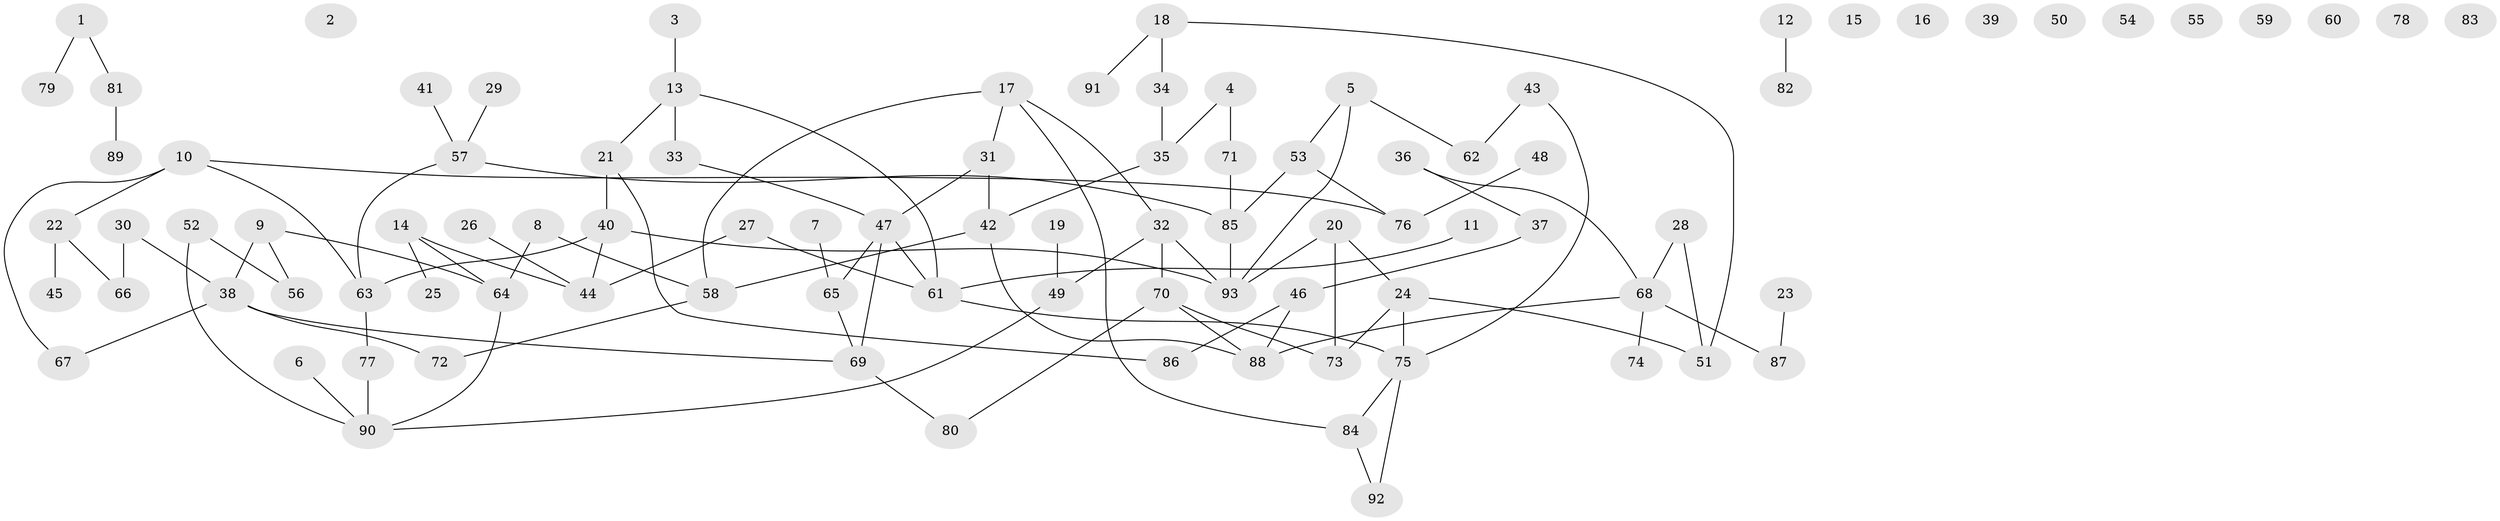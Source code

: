 // coarse degree distribution, {0: 0.35135135135135137, 3: 0.13513513513513514, 4: 0.1891891891891892, 1: 0.10810810810810811, 2: 0.13513513513513514, 5: 0.02702702702702703, 6: 0.02702702702702703, 8: 0.02702702702702703}
// Generated by graph-tools (version 1.1) at 2025/42/03/04/25 21:42:25]
// undirected, 93 vertices, 108 edges
graph export_dot {
graph [start="1"]
  node [color=gray90,style=filled];
  1;
  2;
  3;
  4;
  5;
  6;
  7;
  8;
  9;
  10;
  11;
  12;
  13;
  14;
  15;
  16;
  17;
  18;
  19;
  20;
  21;
  22;
  23;
  24;
  25;
  26;
  27;
  28;
  29;
  30;
  31;
  32;
  33;
  34;
  35;
  36;
  37;
  38;
  39;
  40;
  41;
  42;
  43;
  44;
  45;
  46;
  47;
  48;
  49;
  50;
  51;
  52;
  53;
  54;
  55;
  56;
  57;
  58;
  59;
  60;
  61;
  62;
  63;
  64;
  65;
  66;
  67;
  68;
  69;
  70;
  71;
  72;
  73;
  74;
  75;
  76;
  77;
  78;
  79;
  80;
  81;
  82;
  83;
  84;
  85;
  86;
  87;
  88;
  89;
  90;
  91;
  92;
  93;
  1 -- 79;
  1 -- 81;
  3 -- 13;
  4 -- 35;
  4 -- 71;
  5 -- 53;
  5 -- 62;
  5 -- 93;
  6 -- 90;
  7 -- 65;
  8 -- 58;
  8 -- 64;
  9 -- 38;
  9 -- 56;
  9 -- 64;
  10 -- 22;
  10 -- 63;
  10 -- 67;
  10 -- 76;
  11 -- 61;
  12 -- 82;
  13 -- 21;
  13 -- 33;
  13 -- 61;
  14 -- 25;
  14 -- 44;
  14 -- 64;
  17 -- 31;
  17 -- 32;
  17 -- 58;
  17 -- 84;
  18 -- 34;
  18 -- 51;
  18 -- 91;
  19 -- 49;
  20 -- 24;
  20 -- 73;
  20 -- 93;
  21 -- 40;
  21 -- 86;
  22 -- 45;
  22 -- 66;
  23 -- 87;
  24 -- 51;
  24 -- 73;
  24 -- 75;
  26 -- 44;
  27 -- 44;
  27 -- 61;
  28 -- 51;
  28 -- 68;
  29 -- 57;
  30 -- 38;
  30 -- 66;
  31 -- 42;
  31 -- 47;
  32 -- 49;
  32 -- 70;
  32 -- 93;
  33 -- 47;
  34 -- 35;
  35 -- 42;
  36 -- 37;
  36 -- 68;
  37 -- 46;
  38 -- 67;
  38 -- 69;
  38 -- 72;
  40 -- 44;
  40 -- 63;
  40 -- 93;
  41 -- 57;
  42 -- 58;
  42 -- 88;
  43 -- 62;
  43 -- 75;
  46 -- 86;
  46 -- 88;
  47 -- 61;
  47 -- 65;
  47 -- 69;
  48 -- 76;
  49 -- 90;
  52 -- 56;
  52 -- 90;
  53 -- 76;
  53 -- 85;
  57 -- 63;
  57 -- 85;
  58 -- 72;
  61 -- 75;
  63 -- 77;
  64 -- 90;
  65 -- 69;
  68 -- 74;
  68 -- 87;
  68 -- 88;
  69 -- 80;
  70 -- 73;
  70 -- 80;
  70 -- 88;
  71 -- 85;
  75 -- 84;
  75 -- 92;
  77 -- 90;
  81 -- 89;
  84 -- 92;
  85 -- 93;
}
